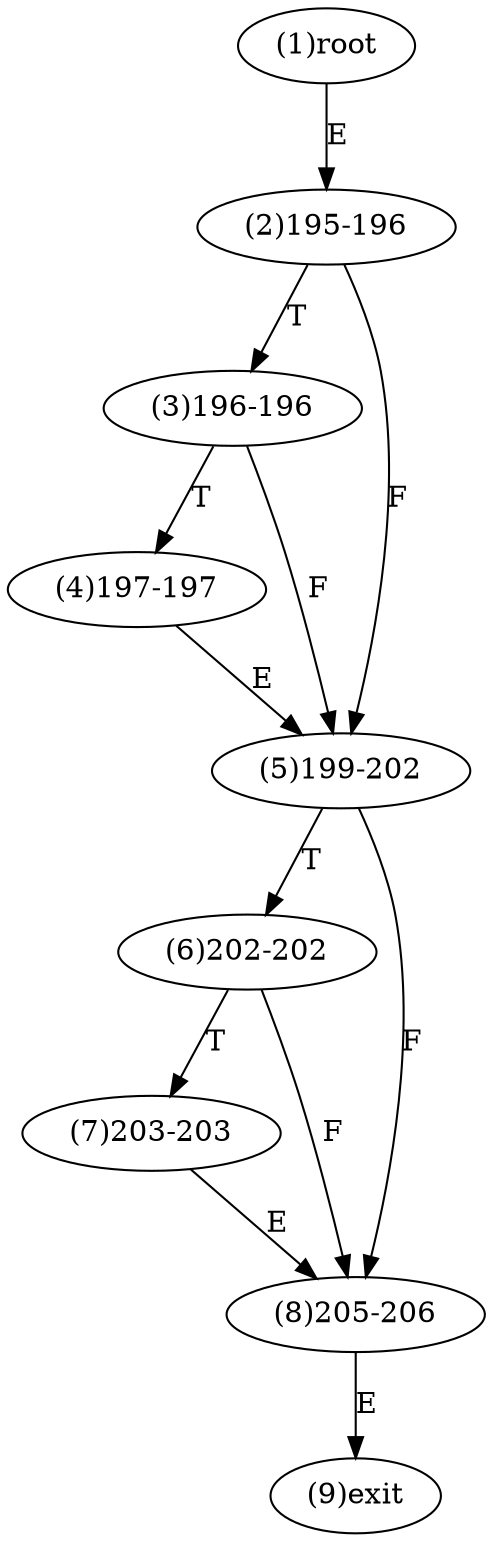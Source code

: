digraph "" { 
1[ label="(1)root"];
2[ label="(2)195-196"];
3[ label="(3)196-196"];
4[ label="(4)197-197"];
5[ label="(5)199-202"];
6[ label="(6)202-202"];
7[ label="(7)203-203"];
8[ label="(8)205-206"];
9[ label="(9)exit"];
1->2[ label="E"];
2->5[ label="F"];
2->3[ label="T"];
3->5[ label="F"];
3->4[ label="T"];
4->5[ label="E"];
5->8[ label="F"];
5->6[ label="T"];
6->8[ label="F"];
6->7[ label="T"];
7->8[ label="E"];
8->9[ label="E"];
}